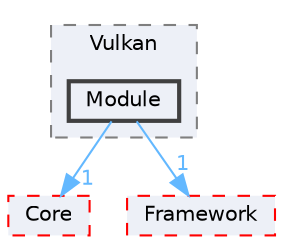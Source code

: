 digraph "D:/Peridyno/peridyno/src/Rendering/Engine/OpenGL/Backend/Vulkan/Module"
{
 // LATEX_PDF_SIZE
  bgcolor="transparent";
  edge [fontname=Helvetica,fontsize=10,labelfontname=Helvetica,labelfontsize=10];
  node [fontname=Helvetica,fontsize=10,shape=box,height=0.2,width=0.4];
  compound=true
  subgraph clusterdir_12464c980cf71680bdb4b5e9f75800a0 {
    graph [ bgcolor="#edf0f7", pencolor="grey50", label="Vulkan", fontname=Helvetica,fontsize=10 style="filled,dashed", URL="dir_12464c980cf71680bdb4b5e9f75800a0.html",tooltip=""]
  dir_035fb310fadc982b1dd89deeaf989f00 [label="Module", fillcolor="#edf0f7", color="grey25", style="filled,bold", URL="dir_035fb310fadc982b1dd89deeaf989f00.html",tooltip=""];
  }
  dir_18ab09de471ddf4a6c726bf6f36eb1c9 [label="Core", fillcolor="#edf0f7", color="red", style="filled,dashed", URL="dir_18ab09de471ddf4a6c726bf6f36eb1c9.html",tooltip=""];
  dir_72c161997c5186b0a4bbf39a44809cf4 [label="Framework", fillcolor="#edf0f7", color="red", style="filled,dashed", URL="dir_72c161997c5186b0a4bbf39a44809cf4.html",tooltip=""];
  dir_035fb310fadc982b1dd89deeaf989f00->dir_18ab09de471ddf4a6c726bf6f36eb1c9 [headlabel="1", labeldistance=1.5 headhref="dir_000053_000014.html" href="dir_000053_000014.html" color="steelblue1" fontcolor="steelblue1"];
  dir_035fb310fadc982b1dd89deeaf989f00->dir_72c161997c5186b0a4bbf39a44809cf4 [headlabel="1", labeldistance=1.5 headhref="dir_000053_000027.html" href="dir_000053_000027.html" color="steelblue1" fontcolor="steelblue1"];
}
